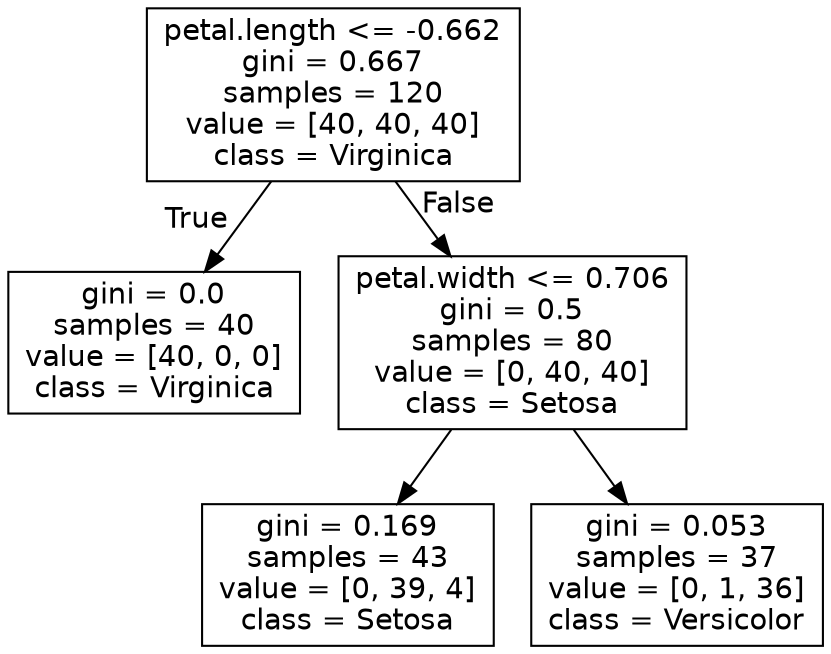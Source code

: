 digraph Tree {
node [shape=box, fontname="helvetica"] ;
edge [fontname="helvetica"] ;
0 [label="petal.length <= -0.662\ngini = 0.667\nsamples = 120\nvalue = [40, 40, 40]\nclass = Virginica"] ;
1 [label="gini = 0.0\nsamples = 40\nvalue = [40, 0, 0]\nclass = Virginica"] ;
0 -> 1 [labeldistance=2.5, labelangle=45, headlabel="True"] ;
2 [label="petal.width <= 0.706\ngini = 0.5\nsamples = 80\nvalue = [0, 40, 40]\nclass = Setosa"] ;
0 -> 2 [labeldistance=2.5, labelangle=-45, headlabel="False"] ;
3 [label="gini = 0.169\nsamples = 43\nvalue = [0, 39, 4]\nclass = Setosa"] ;
2 -> 3 ;
4 [label="gini = 0.053\nsamples = 37\nvalue = [0, 1, 36]\nclass = Versicolor"] ;
2 -> 4 ;
}